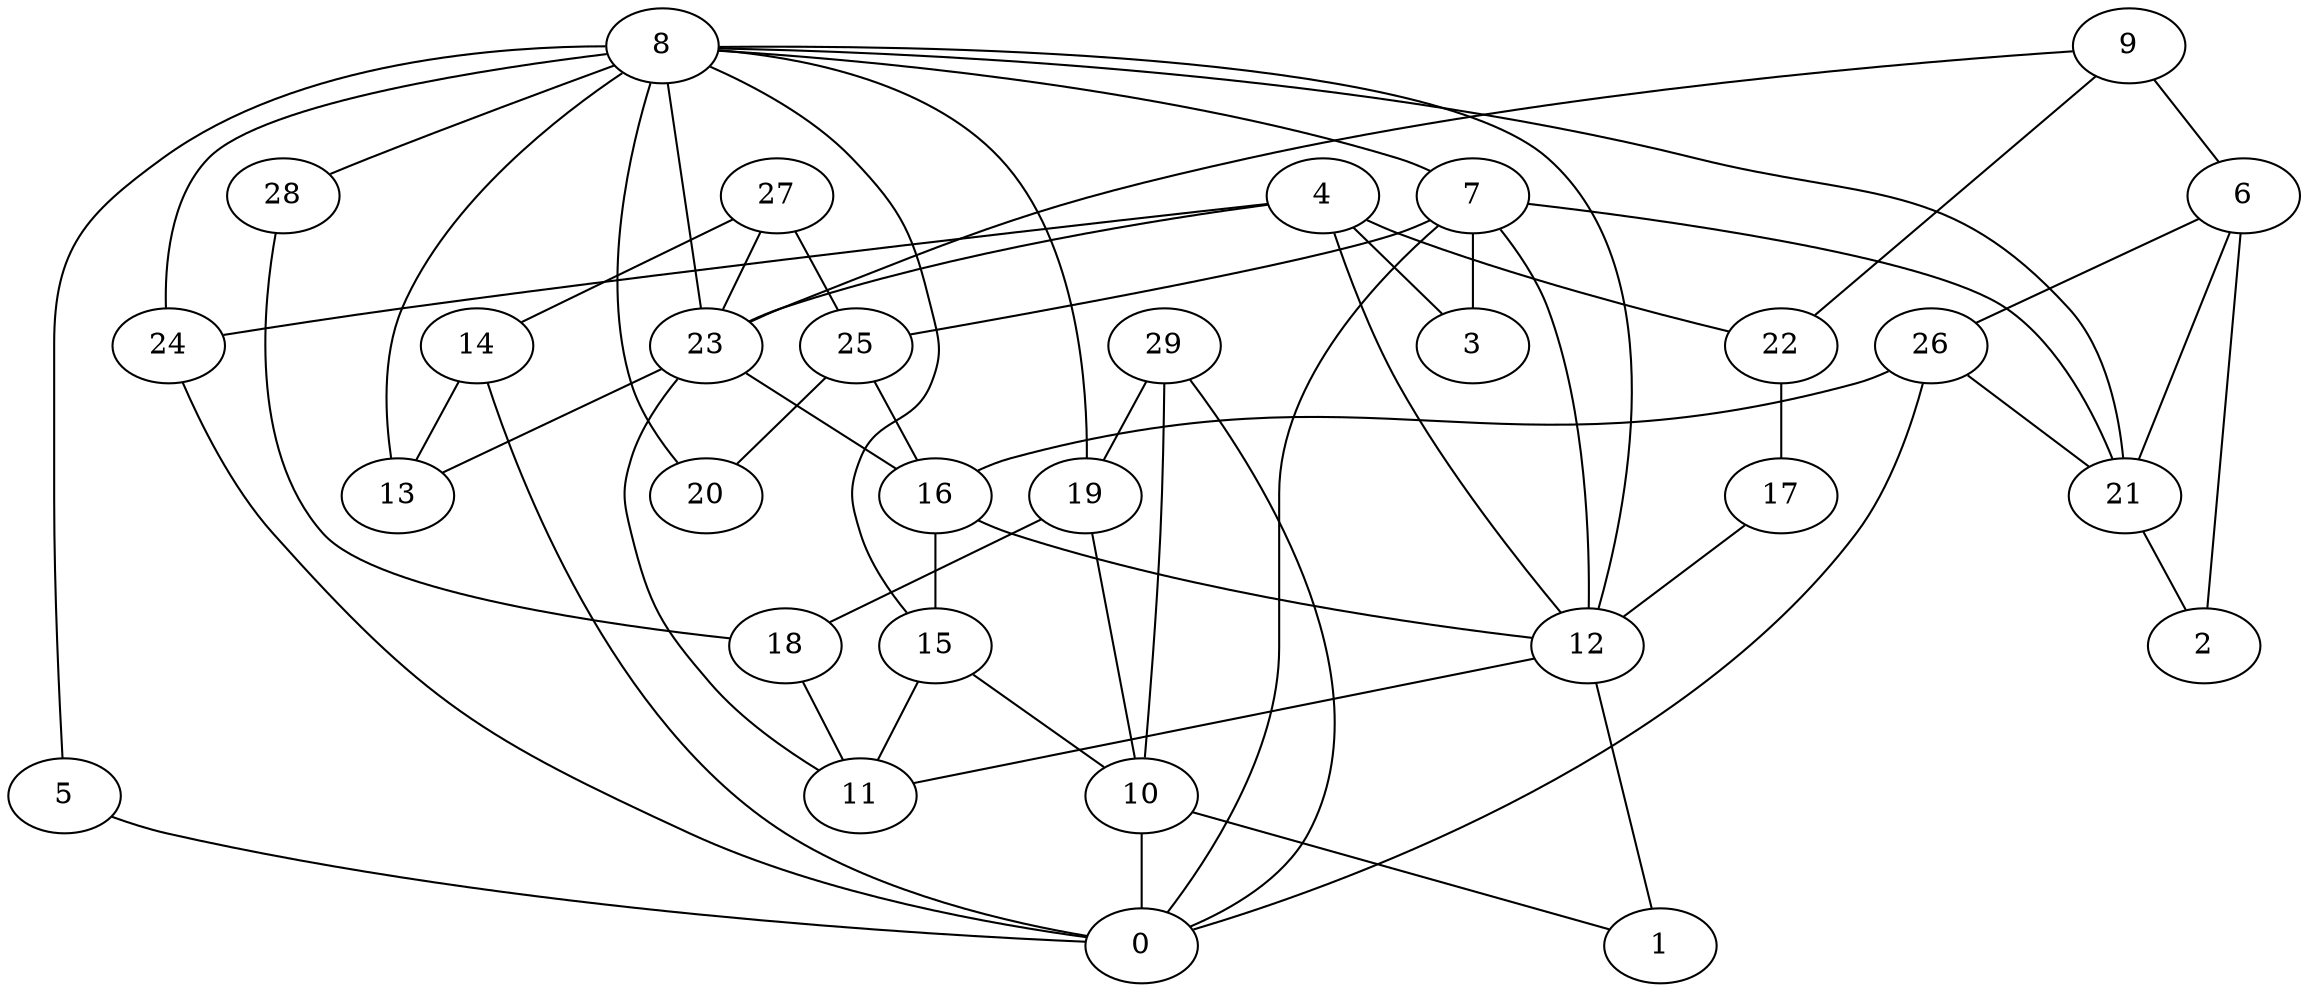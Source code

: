 digraph GG_graph {

subgraph G_graph {
edge [color = black]
"5" -> "0" [dir = none]
"22" -> "17" [dir = none]
"9" -> "22" [dir = none]
"9" -> "23" [dir = none]
"9" -> "6" [dir = none]
"4" -> "3" [dir = none]
"4" -> "12" [dir = none]
"4" -> "24" [dir = none]
"4" -> "23" [dir = none]
"4" -> "22" [dir = none]
"17" -> "12" [dir = none]
"28" -> "18" [dir = none]
"18" -> "11" [dir = none]
"15" -> "10" [dir = none]
"15" -> "11" [dir = none]
"29" -> "19" [dir = none]
"29" -> "10" [dir = none]
"29" -> "0" [dir = none]
"14" -> "0" [dir = none]
"14" -> "13" [dir = none]
"26" -> "16" [dir = none]
"26" -> "21" [dir = none]
"23" -> "11" [dir = none]
"23" -> "16" [dir = none]
"23" -> "13" [dir = none]
"21" -> "2" [dir = none]
"12" -> "1" [dir = none]
"12" -> "11" [dir = none]
"19" -> "10" [dir = none]
"19" -> "18" [dir = none]
"27" -> "25" [dir = none]
"27" -> "23" [dir = none]
"7" -> "12" [dir = none]
"7" -> "21" [dir = none]
"7" -> "25" [dir = none]
"7" -> "0" [dir = none]
"7" -> "3" [dir = none]
"10" -> "1" [dir = none]
"10" -> "0" [dir = none]
"8" -> "20" [dir = none]
"8" -> "5" [dir = none]
"8" -> "28" [dir = none]
"8" -> "23" [dir = none]
"8" -> "13" [dir = none]
"8" -> "7" [dir = none]
"8" -> "15" [dir = none]
"8" -> "19" [dir = none]
"8" -> "12" [dir = none]
"8" -> "24" [dir = none]
"8" -> "21" [dir = none]
"24" -> "0" [dir = none]
"16" -> "15" [dir = none]
"16" -> "12" [dir = none]
"6" -> "21" [dir = none]
"6" -> "26" [dir = none]
"6" -> "2" [dir = none]
"25" -> "16" [dir = none]
"25" -> "20" [dir = none]
"26" -> "0" [dir = none]
"27" -> "14" [dir = none]
}

}
